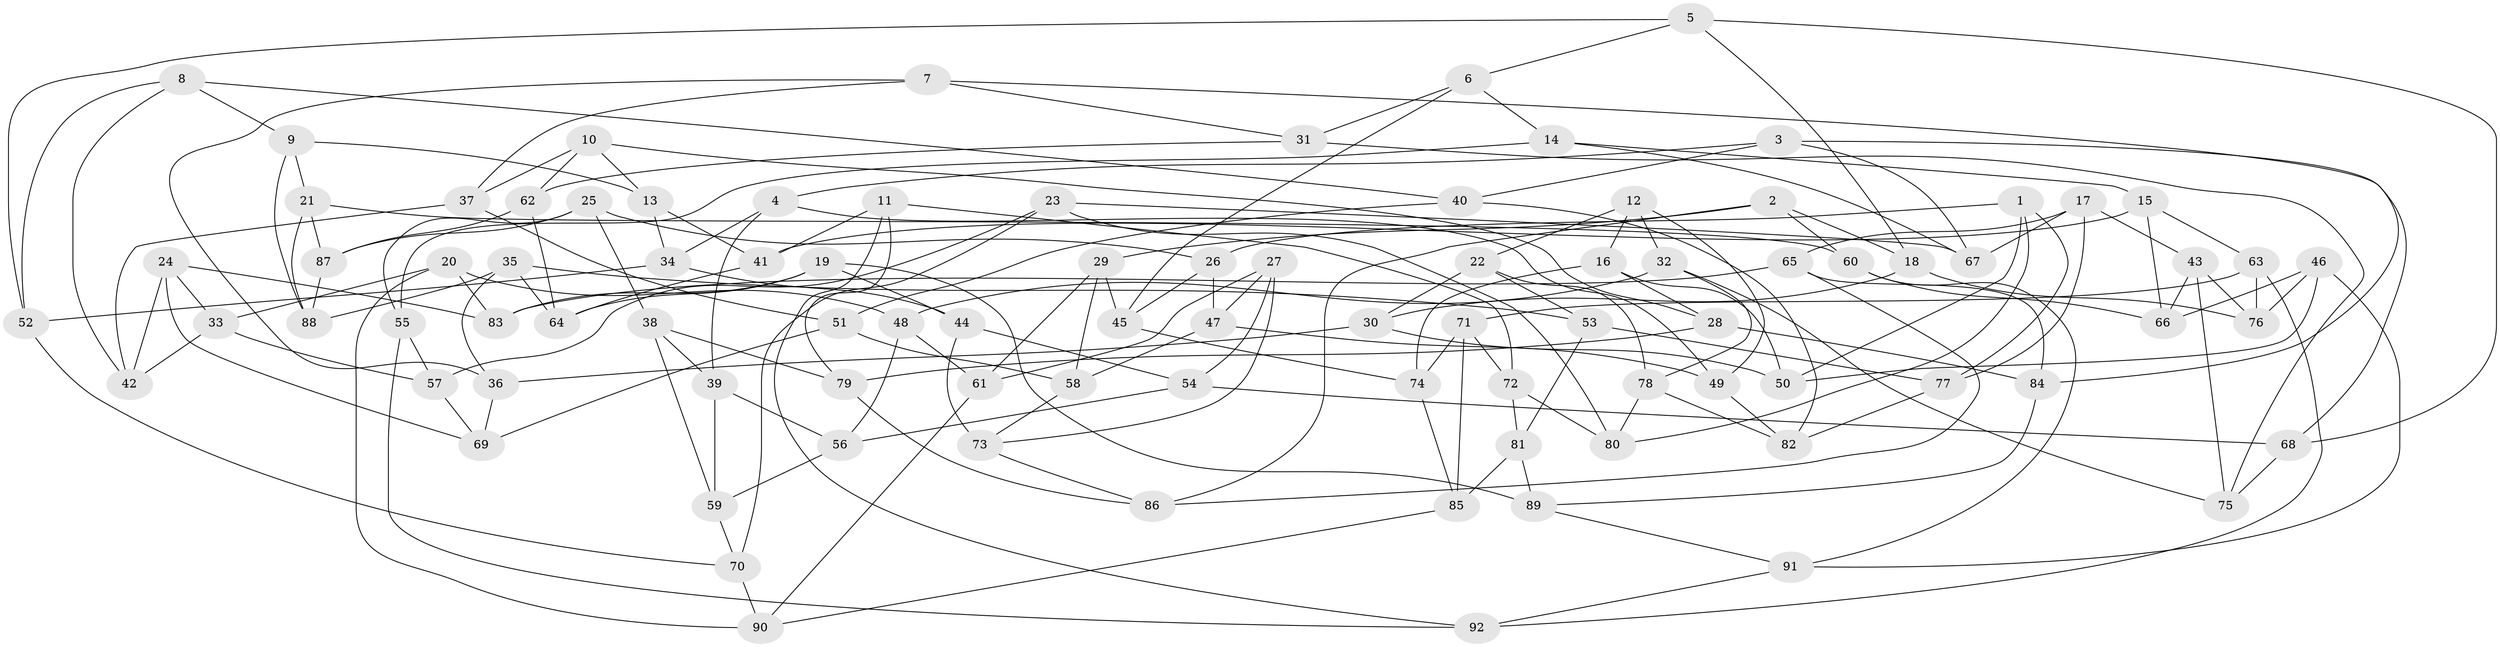 // Generated by graph-tools (version 1.1) at 2025/11/02/27/25 16:11:49]
// undirected, 92 vertices, 184 edges
graph export_dot {
graph [start="1"]
  node [color=gray90,style=filled];
  1;
  2;
  3;
  4;
  5;
  6;
  7;
  8;
  9;
  10;
  11;
  12;
  13;
  14;
  15;
  16;
  17;
  18;
  19;
  20;
  21;
  22;
  23;
  24;
  25;
  26;
  27;
  28;
  29;
  30;
  31;
  32;
  33;
  34;
  35;
  36;
  37;
  38;
  39;
  40;
  41;
  42;
  43;
  44;
  45;
  46;
  47;
  48;
  49;
  50;
  51;
  52;
  53;
  54;
  55;
  56;
  57;
  58;
  59;
  60;
  61;
  62;
  63;
  64;
  65;
  66;
  67;
  68;
  69;
  70;
  71;
  72;
  73;
  74;
  75;
  76;
  77;
  78;
  79;
  80;
  81;
  82;
  83;
  84;
  85;
  86;
  87;
  88;
  89;
  90;
  91;
  92;
  1 -- 26;
  1 -- 77;
  1 -- 50;
  1 -- 80;
  2 -- 86;
  2 -- 29;
  2 -- 60;
  2 -- 18;
  3 -- 40;
  3 -- 68;
  3 -- 4;
  3 -- 67;
  4 -- 39;
  4 -- 34;
  4 -- 49;
  5 -- 18;
  5 -- 52;
  5 -- 68;
  5 -- 6;
  6 -- 14;
  6 -- 31;
  6 -- 45;
  7 -- 84;
  7 -- 31;
  7 -- 37;
  7 -- 36;
  8 -- 9;
  8 -- 52;
  8 -- 42;
  8 -- 40;
  9 -- 21;
  9 -- 88;
  9 -- 13;
  10 -- 28;
  10 -- 13;
  10 -- 62;
  10 -- 37;
  11 -- 92;
  11 -- 72;
  11 -- 79;
  11 -- 41;
  12 -- 16;
  12 -- 22;
  12 -- 49;
  12 -- 32;
  13 -- 41;
  13 -- 34;
  14 -- 55;
  14 -- 15;
  14 -- 67;
  15 -- 41;
  15 -- 66;
  15 -- 63;
  16 -- 28;
  16 -- 74;
  16 -- 50;
  17 -- 77;
  17 -- 67;
  17 -- 43;
  17 -- 65;
  18 -- 76;
  18 -- 30;
  19 -- 89;
  19 -- 64;
  19 -- 83;
  19 -- 44;
  20 -- 33;
  20 -- 83;
  20 -- 48;
  20 -- 90;
  21 -- 88;
  21 -- 60;
  21 -- 87;
  22 -- 78;
  22 -- 53;
  22 -- 30;
  23 -- 80;
  23 -- 57;
  23 -- 67;
  23 -- 70;
  24 -- 83;
  24 -- 42;
  24 -- 69;
  24 -- 33;
  25 -- 26;
  25 -- 87;
  25 -- 55;
  25 -- 38;
  26 -- 45;
  26 -- 47;
  27 -- 47;
  27 -- 73;
  27 -- 54;
  27 -- 61;
  28 -- 79;
  28 -- 84;
  29 -- 61;
  29 -- 45;
  29 -- 58;
  30 -- 50;
  30 -- 36;
  31 -- 75;
  31 -- 62;
  32 -- 75;
  32 -- 48;
  32 -- 78;
  33 -- 57;
  33 -- 42;
  34 -- 44;
  34 -- 52;
  35 -- 64;
  35 -- 53;
  35 -- 88;
  35 -- 36;
  36 -- 69;
  37 -- 51;
  37 -- 42;
  38 -- 59;
  38 -- 39;
  38 -- 79;
  39 -- 59;
  39 -- 56;
  40 -- 82;
  40 -- 51;
  41 -- 64;
  43 -- 66;
  43 -- 75;
  43 -- 76;
  44 -- 73;
  44 -- 54;
  45 -- 74;
  46 -- 50;
  46 -- 76;
  46 -- 91;
  46 -- 66;
  47 -- 49;
  47 -- 58;
  48 -- 56;
  48 -- 61;
  49 -- 82;
  51 -- 69;
  51 -- 58;
  52 -- 70;
  53 -- 77;
  53 -- 81;
  54 -- 68;
  54 -- 56;
  55 -- 92;
  55 -- 57;
  56 -- 59;
  57 -- 69;
  58 -- 73;
  59 -- 70;
  60 -- 91;
  60 -- 66;
  61 -- 90;
  62 -- 64;
  62 -- 87;
  63 -- 92;
  63 -- 76;
  63 -- 71;
  65 -- 84;
  65 -- 86;
  65 -- 83;
  68 -- 75;
  70 -- 90;
  71 -- 72;
  71 -- 74;
  71 -- 85;
  72 -- 80;
  72 -- 81;
  73 -- 86;
  74 -- 85;
  77 -- 82;
  78 -- 80;
  78 -- 82;
  79 -- 86;
  81 -- 89;
  81 -- 85;
  84 -- 89;
  85 -- 90;
  87 -- 88;
  89 -- 91;
  91 -- 92;
}
